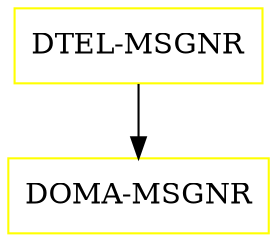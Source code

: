 digraph G {
  "DTEL-MSGNR" [shape=box,color=yellow];
  "DOMA-MSGNR" [shape=box,color=yellow,URL="./DOMA_MSGNR.html"];
  "DTEL-MSGNR" -> "DOMA-MSGNR";
}
